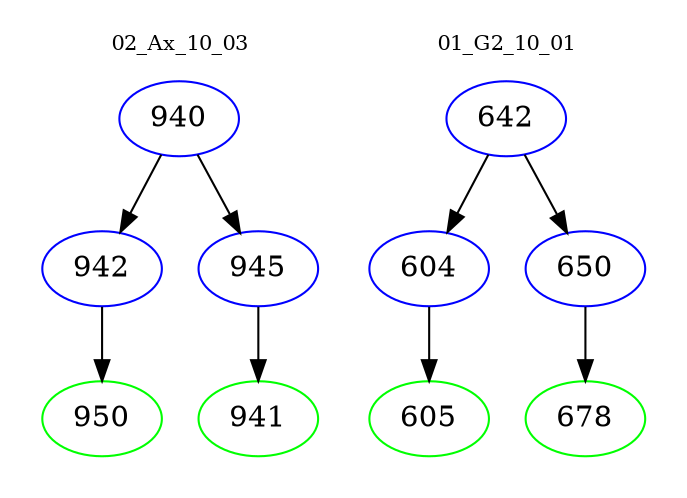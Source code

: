digraph{
subgraph cluster_0 {
color = white
label = "02_Ax_10_03";
fontsize=10;
T0_940 [label="940", color="blue"]
T0_940 -> T0_942 [color="black"]
T0_942 [label="942", color="blue"]
T0_942 -> T0_950 [color="black"]
T0_950 [label="950", color="green"]
T0_940 -> T0_945 [color="black"]
T0_945 [label="945", color="blue"]
T0_945 -> T0_941 [color="black"]
T0_941 [label="941", color="green"]
}
subgraph cluster_1 {
color = white
label = "01_G2_10_01";
fontsize=10;
T1_642 [label="642", color="blue"]
T1_642 -> T1_604 [color="black"]
T1_604 [label="604", color="blue"]
T1_604 -> T1_605 [color="black"]
T1_605 [label="605", color="green"]
T1_642 -> T1_650 [color="black"]
T1_650 [label="650", color="blue"]
T1_650 -> T1_678 [color="black"]
T1_678 [label="678", color="green"]
}
}
